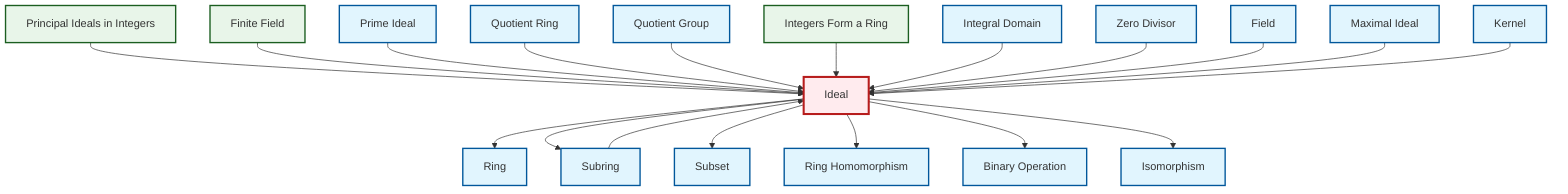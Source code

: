 graph TD
    classDef definition fill:#e1f5fe,stroke:#01579b,stroke-width:2px
    classDef theorem fill:#f3e5f5,stroke:#4a148c,stroke-width:2px
    classDef axiom fill:#fff3e0,stroke:#e65100,stroke-width:2px
    classDef example fill:#e8f5e9,stroke:#1b5e20,stroke-width:2px
    classDef current fill:#ffebee,stroke:#b71c1c,stroke-width:3px
    def-subset["Subset"]:::definition
    def-quotient-ring["Quotient Ring"]:::definition
    def-subring["Subring"]:::definition
    def-zero-divisor["Zero Divisor"]:::definition
    def-prime-ideal["Prime Ideal"]:::definition
    def-ring-homomorphism["Ring Homomorphism"]:::definition
    ex-principal-ideal["Principal Ideals in Integers"]:::example
    ex-finite-field["Finite Field"]:::example
    def-binary-operation["Binary Operation"]:::definition
    def-ideal["Ideal"]:::definition
    ex-integers-ring["Integers Form a Ring"]:::example
    def-integral-domain["Integral Domain"]:::definition
    def-quotient-group["Quotient Group"]:::definition
    def-ring["Ring"]:::definition
    def-maximal-ideal["Maximal Ideal"]:::definition
    def-field["Field"]:::definition
    def-kernel["Kernel"]:::definition
    def-isomorphism["Isomorphism"]:::definition
    ex-principal-ideal --> def-ideal
    def-ideal --> def-ring
    ex-finite-field --> def-ideal
    def-ideal --> def-subring
    def-prime-ideal --> def-ideal
    def-quotient-ring --> def-ideal
    def-quotient-group --> def-ideal
    ex-integers-ring --> def-ideal
    def-ideal --> def-subset
    def-integral-domain --> def-ideal
    def-ideal --> def-ring-homomorphism
    def-ideal --> def-binary-operation
    def-subring --> def-ideal
    def-zero-divisor --> def-ideal
    def-field --> def-ideal
    def-maximal-ideal --> def-ideal
    def-ideal --> def-isomorphism
    def-kernel --> def-ideal
    class def-ideal current